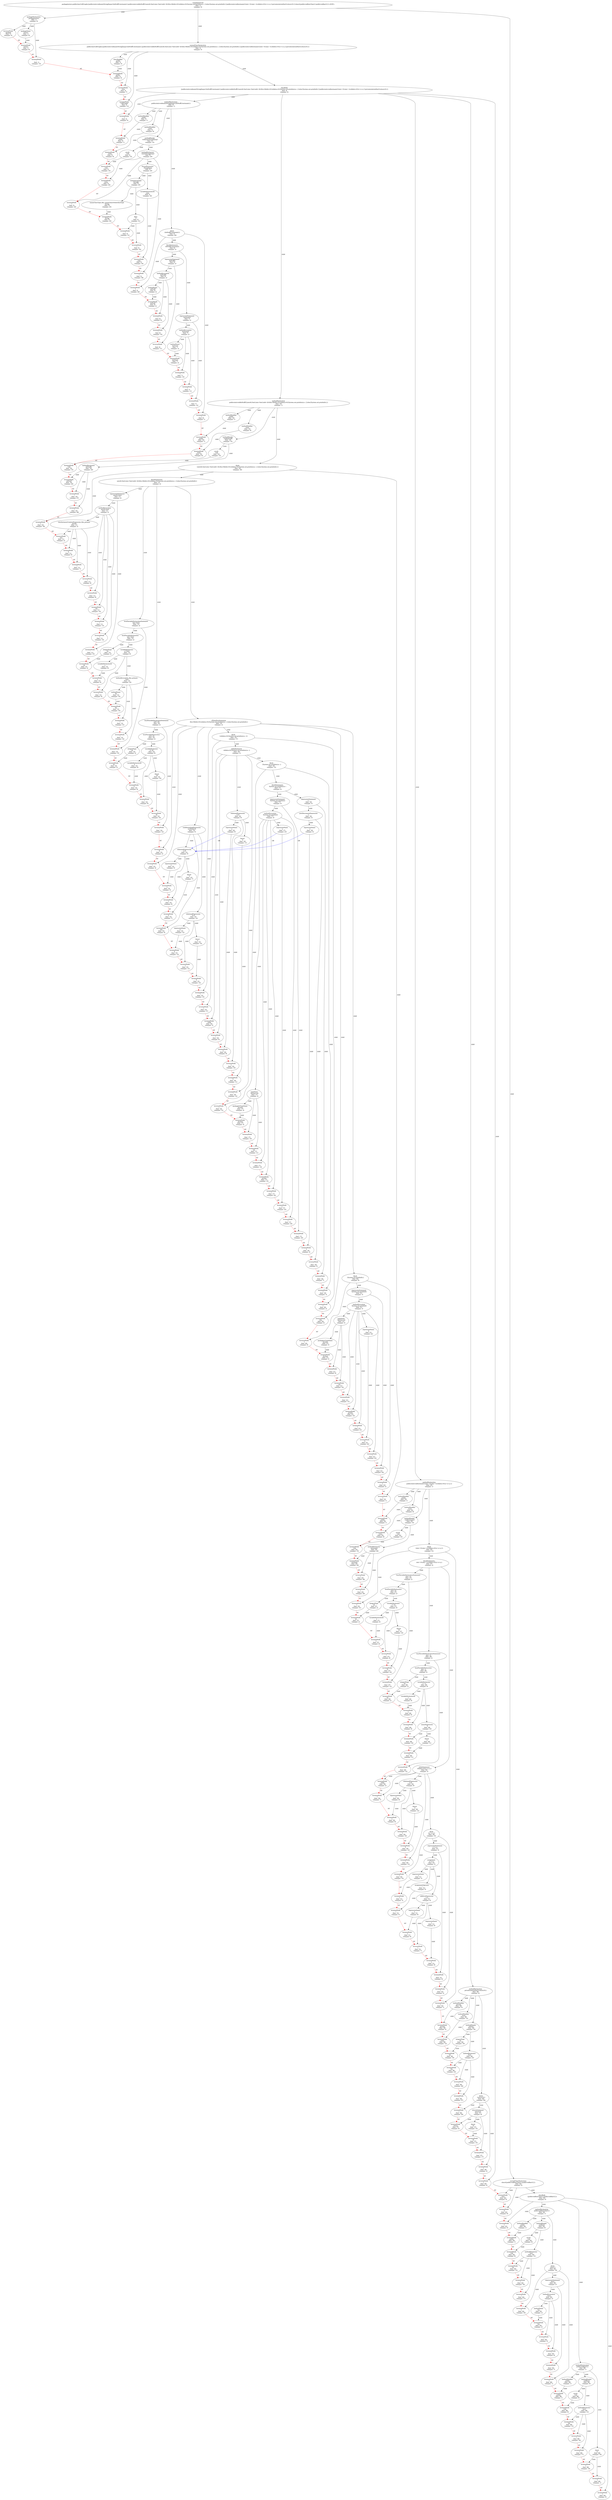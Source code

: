 digraph G {
00[label="compilationUnit\n packagetesters;publicclassCallGraphs{publicstaticvoidmain(String[]args){doStuff();testmain();}publicstaticvoiddoStuff(){newA().foo();inta=foo();intb=20;if(a>0&&b>0){while(a>0){System.out.println(a);a--;}}else{System.out.println(b);}}publicstaticvoidtestmain(){intx=10;inty=-4;while(x>0){x=x+y;}}privatestaticintfoo(){return10;}}classA{publicvoidfoo(){bar();}publicvoidbar(){}}<EOF>\n (line: 1)\n (charpos: 0) "]
11[label="packageDeclaration\n packagetesters;\n (line: 1)\n (charpos: 0) "]
22[label="terminalNode\n package\n (line: 1)\n (charpos: 0) "]
23[label="packageName\n testers\n (line: 1)\n (charpos: 8) "]
34[label="terminalNode\n testers\n (line: 1)\n (charpos: 8) "]
25[label="terminalNode\n ;\n (line: 1)\n (charpos: 15) "]
16[label="normalClassDeclaration\n publicclassCallGraphs{publicstaticvoidmain(String[]args){doStuff();testmain();}publicstaticvoiddoStuff(){newA().foo();inta=foo();intb=20;if(a>0&&b>0){while(a>0){System.out.println(a);a--;}}else{System.out.println(b);}}publicstaticvoidtestmain(){intx=10;inty=-4;while(x>0){x=x+y;}}privatestaticintfoo(){return10;}}\n (line: 3)\n (charpos: 0) "]
27[label="classModifier\n public\n (line: 3)\n (charpos: 0) "]
38[label="terminalNode\n public\n (line: 3)\n (charpos: 0) "]
29[label="terminalNode\n class\n (line: 3)\n (charpos: 7) "]
210[label="terminalNode\n CallGraphs\n (line: 3)\n (charpos: 13) "]
211[label="classBody\n {publicstaticvoidmain(String[]args){doStuff();testmain();}publicstaticvoiddoStuff(){newA().foo();inta=foo();intb=20;if(a>0&&b>0){while(a>0){System.out.println(a);a--;}}else{System.out.println(b);}}publicstaticvoidtestmain(){intx=10;inty=-4;while(x>0){x=x+y;}}privatestaticintfoo(){return10;}}\n (line: 4)\n (charpos: 0) "]
312[label="terminalNode\n {\n (line: 4)\n (charpos: 0) "]
313[label="methodDeclaration\n publicstaticvoidmain(String[]args){doStuff();testmain();}\n (line: 5)\n (charpos: 1) "]
414[label="methodModifier\n public\n (line: 5)\n (charpos: 1) "]
515[label="terminalNode\n public\n (line: 5)\n (charpos: 1) "]
416[label="methodModifier\n static\n (line: 5)\n (charpos: 8) "]
517[label="terminalNode\n static\n (line: 5)\n (charpos: 8) "]
418[label="methodHeader\n voidmain(String[]args)\n (line: 5)\n (charpos: 15) "]
519[label="result\n void\n (line: 5)\n (charpos: 15) "]
620[label="terminalNode\n void\n (line: 5)\n (charpos: 15) "]
521[label="methodDeclarator\n main(String[]args)\n (line: 5)\n (charpos: 20) "]
622[label="terminalNode\n main\n (line: 5)\n (charpos: 20) "]
623[label="terminalNode\n (\n (line: 5)\n (charpos: 24) "]
624[label="formalParameter\n String[]args\n (line: 5)\n (charpos: 25) "]
725[label="unannArrayType\n String[]\n (line: 5)\n (charpos: 25) "]
826[label="unannClassType_lfno_unannClassOrInterfaceType\n String\n (line: 5)\n (charpos: 25) "]
927[label="terminalNode\n String\n (line: 5)\n (charpos: 25) "]
828[label="dims\n []\n (line: 5)\n (charpos: 31) "]
929[label="terminalNode\n [\n (line: 5)\n (charpos: 31) "]
930[label="terminalNode\n ]\n (line: 5)\n (charpos: 32) "]
731[label="variableDeclaratorId\n args\n (line: 5)\n (charpos: 34) "]
832[label="terminalNode\n args\n (line: 5)\n (charpos: 34) "]
633[label="terminalNode\n )\n (line: 5)\n (charpos: 38) "]
434[label="block\n {doStuff();testmain();}\n (line: 5)\n (charpos: 40) "]
535[label="terminalNode\n {\n (line: 5)\n (charpos: 40) "]
536[label="blockStatements\n doStuff();testmain();\n (line: 6)\n (charpos: 2) "]
637[label="expressionStatement\n doStuff();\n (line: 6)\n (charpos: 2) "]
738[label="methodInvocation\n doStuff()\n (line: 6)\n (charpos: 2) "]
839[label="methodName\n doStuff\n (line: 6)\n (charpos: 2) "]
940[label="terminalNode\n doStuff\n (line: 6)\n (charpos: 2) "]
841[label="terminalNode\n (\n (line: 6)\n (charpos: 9) "]
842[label="terminalNode\n )\n (line: 6)\n (charpos: 10) "]
743[label="terminalNode\n ;\n (line: 6)\n (charpos: 11) "]
644[label="expressionStatement\n testmain();\n (line: 7)\n (charpos: 2) "]
745[label="methodInvocation\n testmain()\n (line: 7)\n (charpos: 2) "]
846[label="methodName\n testmain\n (line: 7)\n (charpos: 2) "]
947[label="terminalNode\n testmain\n (line: 7)\n (charpos: 2) "]
848[label="terminalNode\n (\n (line: 7)\n (charpos: 10) "]
849[label="terminalNode\n )\n (line: 7)\n (charpos: 11) "]
750[label="terminalNode\n ;\n (line: 7)\n (charpos: 12) "]
551[label="terminalNode\n }\n (line: 8)\n (charpos: 1) "]
352[label="methodDeclaration\n publicstaticvoiddoStuff(){newA().foo();inta=foo();intb=20;if(a>0&&b>0){while(a>0){System.out.println(a);a--;}}else{System.out.println(b);}}\n (line: 10)\n (charpos: 1) "]
453[label="methodModifier\n public\n (line: 10)\n (charpos: 1) "]
554[label="terminalNode\n public\n (line: 10)\n (charpos: 1) "]
455[label="methodModifier\n static\n (line: 10)\n (charpos: 8) "]
556[label="terminalNode\n static\n (line: 10)\n (charpos: 8) "]
457[label="methodHeader\n voiddoStuff()\n (line: 10)\n (charpos: 15) "]
558[label="result\n void\n (line: 10)\n (charpos: 15) "]
659[label="terminalNode\n void\n (line: 10)\n (charpos: 15) "]
560[label="methodDeclarator\n doStuff()\n (line: 10)\n (charpos: 20) "]
661[label="terminalNode\n doStuff\n (line: 10)\n (charpos: 20) "]
662[label="terminalNode\n (\n (line: 10)\n (charpos: 27) "]
663[label="terminalNode\n )\n (line: 10)\n (charpos: 28) "]
464[label="block\n {newA().foo();inta=foo();intb=20;if(a>0&&b>0){while(a>0){System.out.println(a);a--;}}else{System.out.println(b);}}\n (line: 10)\n (charpos: 30) "]
565[label="terminalNode\n {\n (line: 10)\n (charpos: 30) "]
566[label="blockStatements\n newA().foo();inta=foo();intb=20;if(a>0&&b>0){while(a>0){System.out.println(a);a--;}}else{System.out.println(b);}\n (line: 11)\n (charpos: 2) "]
667[label="expressionStatement\n newA().foo();\n (line: 11)\n (charpos: 2) "]
768[label="methodInvocation\n newA().foo()\n (line: 11)\n (charpos: 2) "]
869[label="classInstanceCreationExpression_lfno_primary\n newA()\n (line: 11)\n (charpos: 2) "]
970[label="terminalNode\n new\n (line: 11)\n (charpos: 2) "]
971[label="terminalNode\n A\n (line: 11)\n (charpos: 6) "]
972[label="terminalNode\n (\n (line: 11)\n (charpos: 7) "]
973[label="terminalNode\n )\n (line: 11)\n (charpos: 8) "]
874[label="terminalNode\n .\n (line: 11)\n (charpos: 9) "]
875[label="terminalNode\n foo\n (line: 11)\n (charpos: 10) "]
876[label="terminalNode\n (\n (line: 11)\n (charpos: 13) "]
877[label="terminalNode\n )\n (line: 11)\n (charpos: 14) "]
778[label="terminalNode\n ;\n (line: 11)\n (charpos: 15) "]
679[label="localVariableDeclarationStatement\n inta=foo();\n (line: 13)\n (charpos: 2) "]
780[label="localVariableDeclaration\n inta=foo()\n (line: 13)\n (charpos: 2) "]
881[label="integralType\n int\n (line: 13)\n (charpos: 2) "]
982[label="terminalNode\n int\n (line: 13)\n (charpos: 2) "]
883[label="variableDeclarator\n a=foo()\n (line: 13)\n (charpos: 6) "]
984[label="variableDeclaratorId\n a\n (line: 13)\n (charpos: 6) "]
1085[label="terminalNode\n a\n (line: 13)\n (charpos: 6) "]
986[label="terminalNode\n =\n (line: 13)\n (charpos: 8) "]
987[label="methodInvocation_lfno_primary\n foo()\n (line: 13)\n (charpos: 10) "]
1088[label="methodName\n foo\n (line: 13)\n (charpos: 10) "]
1189[label="terminalNode\n foo\n (line: 13)\n (charpos: 10) "]
1090[label="terminalNode\n (\n (line: 13)\n (charpos: 13) "]
1091[label="terminalNode\n )\n (line: 13)\n (charpos: 14) "]
792[label="terminalNode\n ;\n (line: 13)\n (charpos: 15) "]
693[label="localVariableDeclarationStatement\n intb=20;\n (line: 14)\n (charpos: 2) "]
794[label="localVariableDeclaration\n intb=20\n (line: 14)\n (charpos: 2) "]
895[label="integralType\n int\n (line: 14)\n (charpos: 2) "]
996[label="terminalNode\n int\n (line: 14)\n (charpos: 2) "]
897[label="variableDeclarator\n b=20\n (line: 14)\n (charpos: 6) "]
998[label="variableDeclaratorId\n b\n (line: 14)\n (charpos: 6) "]
1099[label="terminalNode\n b\n (line: 14)\n (charpos: 6) "]
9100[label="terminalNode\n =\n (line: 14)\n (charpos: 8) "]
9101[label="literal\n 20\n (line: 14)\n (charpos: 10) "]
10102[label="terminalNode\n 20\n (line: 14)\n (charpos: 10) "]
7103[label="terminalNode\n ;\n (line: 14)\n (charpos: 12) "]
6104[label="ifThenElseStatement\n if(a>0&&b>0){while(a>0){System.out.println(a);a--;}}else{System.out.println(b);}\n (line: 15)\n (charpos: 2) "]
7105[label="terminalNode\n if\n (line: 15)\n (charpos: 2) "]
7106[label="terminalNode\n (\n (line: 15)\n (charpos: 4) "]
7107[label="conditionalAndExpression\n a>0&&b>0\n (line: 15)\n (charpos: 5) "]
8108[label="relationalExpression\n a>0\n (line: 15)\n (charpos: 5) "]
9109[label="expressionName\n a\n (line: 15)\n (charpos: 5) "]
10110[label="terminalNode\n a\n (line: 15)\n (charpos: 5) "]
9111[label="terminalNode\n >\n (line: 15)\n (charpos: 6) "]
9112[label="literal\n 0\n (line: 15)\n (charpos: 7) "]
10113[label="terminalNode\n 0\n (line: 15)\n (charpos: 7) "]
8114[label="terminalNode\n &&\n (line: 15)\n (charpos: 9) "]
8115[label="relationalExpression\n b>0\n (line: 15)\n (charpos: 12) "]
9116[label="expressionName\n b\n (line: 15)\n (charpos: 12) "]
10117[label="terminalNode\n b\n (line: 15)\n (charpos: 12) "]
9118[label="terminalNode\n >\n (line: 15)\n (charpos: 13) "]
9119[label="literal\n 0\n (line: 15)\n (charpos: 14) "]
10120[label="terminalNode\n 0\n (line: 15)\n (charpos: 14) "]
7121[label="terminalNode\n )\n (line: 15)\n (charpos: 15) "]
7122[label="block\n {while(a>0){System.out.println(a);a--;}}\n (line: 15)\n (charpos: 17) "]
8123[label="terminalNode\n {\n (line: 15)\n (charpos: 17) "]
8124[label="whileStatement\n while(a>0){System.out.println(a);a--;}\n (line: 16)\n (charpos: 3) "]
9125[label="terminalNode\n while\n (line: 16)\n (charpos: 3) "]
9126[label="terminalNode\n (\n (line: 16)\n (charpos: 8) "]
9127[label="relationalExpression\n a>0\n (line: 16)\n (charpos: 9) "]
10128[label="expressionName\n a\n (line: 16)\n (charpos: 9) "]
11129[label="terminalNode\n a\n (line: 16)\n (charpos: 9) "]
10130[label="terminalNode\n >\n (line: 16)\n (charpos: 10) "]
10131[label="literal\n 0\n (line: 16)\n (charpos: 11) "]
11132[label="terminalNode\n 0\n (line: 16)\n (charpos: 11) "]
9133[label="terminalNode\n )\n (line: 16)\n (charpos: 12) "]
9134[label="block\n {System.out.println(a);a--;}\n (line: 16)\n (charpos: 13) "]
10135[label="terminalNode\n {\n (line: 16)\n (charpos: 13) "]
10136[label="blockStatements\n System.out.println(a);a--;\n (line: 17)\n (charpos: 4) "]
11137[label="expressionStatement\n System.out.println(a);\n (line: 17)\n (charpos: 4) "]
12138[label="methodInvocation\n System.out.println(a)\n (line: 17)\n (charpos: 4) "]
13139[label="typeName\n System.out\n (line: 17)\n (charpos: 4) "]
14140[label="packageOrTypeName\n System\n (line: 17)\n (charpos: 4) "]
15141[label="terminalNode\n System\n (line: 17)\n (charpos: 4) "]
14142[label="terminalNode\n .\n (line: 17)\n (charpos: 10) "]
14143[label="terminalNode\n out\n (line: 17)\n (charpos: 11) "]
13144[label="terminalNode\n .\n (line: 17)\n (charpos: 14) "]
13145[label="terminalNode\n println\n (line: 17)\n (charpos: 15) "]
13146[label="terminalNode\n (\n (line: 17)\n (charpos: 22) "]
13147[label="expressionName\n a\n (line: 17)\n (charpos: 23) "]
14148[label="terminalNode\n a\n (line: 17)\n (charpos: 23) "]
13149[label="terminalNode\n )\n (line: 17)\n (charpos: 24) "]
12150[label="terminalNode\n ;\n (line: 17)\n (charpos: 25) "]
11151[label="expressionStatement\n a--;\n (line: 18)\n (charpos: 4) "]
12152[label="postDecrementExpression\n a--\n (line: 18)\n (charpos: 4) "]
13153[label="expressionName\n a\n (line: 18)\n (charpos: 4) "]
14154[label="terminalNode\n a\n (line: 18)\n (charpos: 4) "]
13155[label="terminalNode\n --\n (line: 18)\n (charpos: 5) "]
12156[label="terminalNode\n ;\n (line: 18)\n (charpos: 7) "]
10157[label="terminalNode\n }\n (line: 19)\n (charpos: 3) "]
8158[label="terminalNode\n }\n (line: 20)\n (charpos: 2) "]
7159[label="terminalNode\n else\n (line: 20)\n (charpos: 4) "]
7160[label="block\n {System.out.println(b);}\n (line: 20)\n (charpos: 9) "]
8161[label="terminalNode\n {\n (line: 20)\n (charpos: 9) "]
8162[label="expressionStatement\n System.out.println(b);\n (line: 21)\n (charpos: 3) "]
9163[label="methodInvocation\n System.out.println(b)\n (line: 21)\n (charpos: 3) "]
10164[label="typeName\n System.out\n (line: 21)\n (charpos: 3) "]
11165[label="packageOrTypeName\n System\n (line: 21)\n (charpos: 3) "]
12166[label="terminalNode\n System\n (line: 21)\n (charpos: 3) "]
11167[label="terminalNode\n .\n (line: 21)\n (charpos: 9) "]
11168[label="terminalNode\n out\n (line: 21)\n (charpos: 10) "]
10169[label="terminalNode\n .\n (line: 21)\n (charpos: 13) "]
10170[label="terminalNode\n println\n (line: 21)\n (charpos: 14) "]
10171[label="terminalNode\n (\n (line: 21)\n (charpos: 21) "]
10172[label="expressionName\n b\n (line: 21)\n (charpos: 22) "]
11173[label="terminalNode\n b\n (line: 21)\n (charpos: 22) "]
10174[label="terminalNode\n )\n (line: 21)\n (charpos: 23) "]
9175[label="terminalNode\n ;\n (line: 21)\n (charpos: 24) "]
8176[label="terminalNode\n }\n (line: 22)\n (charpos: 2) "]
5177[label="terminalNode\n }\n (line: 23)\n (charpos: 1) "]
3178[label="methodDeclaration\n publicstaticvoidtestmain(){intx=10;inty=-4;while(x>0){x=x+y;}}\n (line: 25)\n (charpos: 1) "]
4179[label="methodModifier\n public\n (line: 25)\n (charpos: 1) "]
5180[label="terminalNode\n public\n (line: 25)\n (charpos: 1) "]
4181[label="methodModifier\n static\n (line: 25)\n (charpos: 8) "]
5182[label="terminalNode\n static\n (line: 25)\n (charpos: 8) "]
4183[label="methodHeader\n voidtestmain()\n (line: 25)\n (charpos: 15) "]
5184[label="result\n void\n (line: 25)\n (charpos: 15) "]
6185[label="terminalNode\n void\n (line: 25)\n (charpos: 15) "]
5186[label="methodDeclarator\n testmain()\n (line: 25)\n (charpos: 20) "]
6187[label="terminalNode\n testmain\n (line: 25)\n (charpos: 20) "]
6188[label="terminalNode\n (\n (line: 25)\n (charpos: 28) "]
6189[label="terminalNode\n )\n (line: 25)\n (charpos: 29) "]
4190[label="block\n {intx=10;inty=-4;while(x>0){x=x+y;}}\n (line: 25)\n (charpos: 31) "]
5191[label="terminalNode\n {\n (line: 25)\n (charpos: 31) "]
5192[label="blockStatements\n intx=10;inty=-4;while(x>0){x=x+y;}\n (line: 27)\n (charpos: 2) "]
6193[label="localVariableDeclarationStatement\n intx=10;\n (line: 27)\n (charpos: 2) "]
7194[label="localVariableDeclaration\n intx=10\n (line: 27)\n (charpos: 2) "]
8195[label="integralType\n int\n (line: 27)\n (charpos: 2) "]
9196[label="terminalNode\n int\n (line: 27)\n (charpos: 2) "]
8197[label="variableDeclarator\n x=10\n (line: 27)\n (charpos: 6) "]
9198[label="variableDeclaratorId\n x\n (line: 27)\n (charpos: 6) "]
10199[label="terminalNode\n x\n (line: 27)\n (charpos: 6) "]
9200[label="terminalNode\n =\n (line: 27)\n (charpos: 8) "]
9201[label="literal\n 10\n (line: 27)\n (charpos: 10) "]
10202[label="terminalNode\n 10\n (line: 27)\n (charpos: 10) "]
7203[label="terminalNode\n ;\n (line: 27)\n (charpos: 12) "]
6204[label="localVariableDeclarationStatement\n inty=-4;\n (line: 28)\n (charpos: 2) "]
7205[label="localVariableDeclaration\n inty=-4\n (line: 28)\n (charpos: 2) "]
8206[label="integralType\n int\n (line: 28)\n (charpos: 2) "]
9207[label="terminalNode\n int\n (line: 28)\n (charpos: 2) "]
8208[label="variableDeclarator\n y=-4\n (line: 28)\n (charpos: 6) "]
9209[label="variableDeclaratorId\n y\n (line: 28)\n (charpos: 6) "]
10210[label="terminalNode\n y\n (line: 28)\n (charpos: 6) "]
9211[label="terminalNode\n =\n (line: 28)\n (charpos: 8) "]
9212[label="unaryExpression\n -4\n (line: 28)\n (charpos: 10) "]
10213[label="terminalNode\n -\n (line: 28)\n (charpos: 10) "]
10214[label="literal\n 4\n (line: 28)\n (charpos: 11) "]
11215[label="terminalNode\n 4\n (line: 28)\n (charpos: 11) "]
7216[label="terminalNode\n ;\n (line: 28)\n (charpos: 12) "]
6217[label="whileStatement\n while(x>0){x=x+y;}\n (line: 30)\n (charpos: 2) "]
7218[label="terminalNode\n while\n (line: 30)\n (charpos: 2) "]
7219[label="terminalNode\n (\n (line: 30)\n (charpos: 7) "]
7220[label="relationalExpression\n x>0\n (line: 30)\n (charpos: 8) "]
8221[label="expressionName\n x\n (line: 30)\n (charpos: 8) "]
9222[label="terminalNode\n x\n (line: 30)\n (charpos: 8) "]
8223[label="terminalNode\n >\n (line: 30)\n (charpos: 10) "]
8224[label="literal\n 0\n (line: 30)\n (charpos: 12) "]
9225[label="terminalNode\n 0\n (line: 30)\n (charpos: 12) "]
7226[label="terminalNode\n )\n (line: 30)\n (charpos: 13) "]
7227[label="block\n {x=x+y;}\n (line: 30)\n (charpos: 15) "]
8228[label="terminalNode\n {\n (line: 30)\n (charpos: 15) "]
8229[label="expressionStatement\n x=x+y;\n (line: 31)\n (charpos: 3) "]
9230[label="assignment\n x=x+y\n (line: 31)\n (charpos: 3) "]
10231[label="expressionName\n x\n (line: 31)\n (charpos: 3) "]
11232[label="terminalNode\n x\n (line: 31)\n (charpos: 3) "]
10233[label="assignmentOperator\n =\n (line: 31)\n (charpos: 5) "]
11234[label="terminalNode\n =\n (line: 31)\n (charpos: 5) "]
10235[label="additiveExpression\n x+y\n (line: 31)\n (charpos: 6) "]
11236[label="expressionName\n x\n (line: 31)\n (charpos: 6) "]
12237[label="terminalNode\n x\n (line: 31)\n (charpos: 6) "]
11238[label="terminalNode\n +\n (line: 31)\n (charpos: 7) "]
11239[label="expressionName\n y\n (line: 31)\n (charpos: 8) "]
12240[label="terminalNode\n y\n (line: 31)\n (charpos: 8) "]
9241[label="terminalNode\n ;\n (line: 31)\n (charpos: 9) "]
8242[label="terminalNode\n }\n (line: 32)\n (charpos: 2) "]
5243[label="terminalNode\n }\n (line: 34)\n (charpos: 1) "]
3244[label="methodDeclaration\n privatestaticintfoo(){return10;}\n (line: 36)\n (charpos: 4) "]
4245[label="methodModifier\n private\n (line: 36)\n (charpos: 4) "]
5246[label="terminalNode\n private\n (line: 36)\n (charpos: 4) "]
4247[label="methodModifier\n static\n (line: 36)\n (charpos: 12) "]
5248[label="terminalNode\n static\n (line: 36)\n (charpos: 12) "]
4249[label="methodHeader\n intfoo()\n (line: 36)\n (charpos: 19) "]
5250[label="integralType\n int\n (line: 36)\n (charpos: 19) "]
6251[label="terminalNode\n int\n (line: 36)\n (charpos: 19) "]
5252[label="methodDeclarator\n foo()\n (line: 36)\n (charpos: 23) "]
6253[label="terminalNode\n foo\n (line: 36)\n (charpos: 23) "]
6254[label="terminalNode\n (\n (line: 36)\n (charpos: 26) "]
6255[label="terminalNode\n )\n (line: 36)\n (charpos: 27) "]
4256[label="block\n {return10;}\n (line: 36)\n (charpos: 29) "]
5257[label="terminalNode\n {\n (line: 36)\n (charpos: 29) "]
5258[label="returnStatement\n return10;\n (line: 37)\n (charpos: 8) "]
6259[label="terminalNode\n return\n (line: 37)\n (charpos: 8) "]
6260[label="literal\n 10\n (line: 37)\n (charpos: 15) "]
7261[label="terminalNode\n 10\n (line: 37)\n (charpos: 15) "]
6262[label="terminalNode\n ;\n (line: 37)\n (charpos: 17) "]
5263[label="terminalNode\n }\n (line: 38)\n (charpos: 4) "]
3264[label="terminalNode\n }\n (line: 40)\n (charpos: 0) "]
1265[label="normalClassDeclaration\n classA{publicvoidfoo(){bar();}publicvoidbar(){}}\n (line: 42)\n (charpos: 0) "]
2266[label="terminalNode\n class\n (line: 42)\n (charpos: 0) "]
2267[label="terminalNode\n A\n (line: 42)\n (charpos: 6) "]
2268[label="classBody\n {publicvoidfoo(){bar();}publicvoidbar(){}}\n (line: 43)\n (charpos: 0) "]
3269[label="terminalNode\n {\n (line: 43)\n (charpos: 0) "]
3270[label="methodDeclaration\n publicvoidfoo(){bar();}\n (line: 44)\n (charpos: 1) "]
4271[label="methodModifier\n public\n (line: 44)\n (charpos: 1) "]
5272[label="terminalNode\n public\n (line: 44)\n (charpos: 1) "]
4273[label="methodHeader\n voidfoo()\n (line: 44)\n (charpos: 8) "]
5274[label="result\n void\n (line: 44)\n (charpos: 8) "]
6275[label="terminalNode\n void\n (line: 44)\n (charpos: 8) "]
5276[label="methodDeclarator\n foo()\n (line: 44)\n (charpos: 13) "]
6277[label="terminalNode\n foo\n (line: 44)\n (charpos: 13) "]
6278[label="terminalNode\n (\n (line: 44)\n (charpos: 16) "]
6279[label="terminalNode\n )\n (line: 44)\n (charpos: 17) "]
4280[label="block\n {bar();}\n (line: 44)\n (charpos: 19) "]
5281[label="terminalNode\n {\n (line: 44)\n (charpos: 19) "]
5282[label="expressionStatement\n bar();\n (line: 45)\n (charpos: 2) "]
6283[label="methodInvocation\n bar()\n (line: 45)\n (charpos: 2) "]
7284[label="methodName\n bar\n (line: 45)\n (charpos: 2) "]
8285[label="terminalNode\n bar\n (line: 45)\n (charpos: 2) "]
7286[label="terminalNode\n (\n (line: 45)\n (charpos: 5) "]
7287[label="terminalNode\n )\n (line: 45)\n (charpos: 6) "]
6288[label="terminalNode\n ;\n (line: 45)\n (charpos: 7) "]
5289[label="terminalNode\n }\n (line: 46)\n (charpos: 1) "]
3290[label="methodDeclaration\n publicvoidbar(){}\n (line: 48)\n (charpos: 1) "]
4291[label="methodModifier\n public\n (line: 48)\n (charpos: 1) "]
5292[label="terminalNode\n public\n (line: 48)\n (charpos: 1) "]
4293[label="methodHeader\n voidbar()\n (line: 48)\n (charpos: 8) "]
5294[label="result\n void\n (line: 48)\n (charpos: 8) "]
6295[label="terminalNode\n void\n (line: 48)\n (charpos: 8) "]
5296[label="methodDeclarator\n bar()\n (line: 48)\n (charpos: 13) "]
6297[label="terminalNode\n bar\n (line: 48)\n (charpos: 13) "]
6298[label="terminalNode\n (\n (line: 48)\n (charpos: 16) "]
6299[label="terminalNode\n )\n (line: 48)\n (charpos: 17) "]
4300[label="block\n {}\n (line: 48)\n (charpos: 19) "]
5301[label="terminalNode\n {\n (line: 48)\n (charpos: 19) "]
5302[label="terminalNode\n }\n (line: 49)\n (charpos: 1) "]
3303[label="terminalNode\n }\n (line: 50)\n (charpos: 0) "]
00->11 [label=" child"]
11->22 [label=" child"]
11->23 [label=" child"]
23->34 [label=" child"]
11->25 [label=" child"]
00->16 [label=" child"]
16->27 [label=" child"]
27->38 [label=" child"]
16->29 [label=" child"]
16->210 [label=" child"]
16->211 [label=" child"]
211->312 [label=" child"]
211->313 [label=" child"]
313->414 [label=" child"]
414->515 [label=" child"]
313->416 [label=" child"]
416->517 [label=" child"]
313->418 [label=" child"]
418->519 [label=" child"]
519->620 [label=" child"]
418->521 [label=" child"]
521->622 [label=" child"]
521->623 [label=" child"]
521->624 [label=" child"]
624->725 [label=" child"]
725->826 [label=" child"]
826->927 [label=" child"]
725->828 [label=" child"]
828->929 [label=" child"]
828->930 [label=" child"]
624->731 [label=" child"]
731->832 [label=" child"]
521->633 [label=" child"]
313->434 [label=" child"]
434->535 [label=" child"]
434->536 [label=" child"]
536->637 [label=" child"]
637->738 [label=" child"]
738->839 [label=" child"]
839->940 [label=" child"]
738->841 [label=" child"]
738->842 [label=" child"]
637->743 [label=" child"]
536->644 [label=" child"]
644->745 [label=" child"]
745->846 [label=" child"]
846->947 [label=" child"]
745->848 [label=" child"]
745->849 [label=" child"]
644->750 [label=" child"]
434->551 [label=" child"]
211->352 [label=" child"]
352->453 [label=" child"]
453->554 [label=" child"]
352->455 [label=" child"]
455->556 [label=" child"]
352->457 [label=" child"]
457->558 [label=" child"]
558->659 [label=" child"]
457->560 [label=" child"]
560->661 [label=" child"]
560->662 [label=" child"]
560->663 [label=" child"]
352->464 [label=" child"]
464->565 [label=" child"]
464->566 [label=" child"]
566->667 [label=" child"]
667->768 [label=" child"]
768->869 [label=" child"]
869->970 [label=" child"]
869->971 [label=" child"]
869->972 [label=" child"]
869->973 [label=" child"]
768->874 [label=" child"]
768->875 [label=" child"]
768->876 [label=" child"]
768->877 [label=" child"]
667->778 [label=" child"]
566->679 [label=" child"]
679->780 [label=" child"]
780->881 [label=" child"]
881->982 [label=" child"]
780->883 [label=" child"]
883->984 [label=" child"]
984->1085 [label=" child"]
883->986 [label=" child"]
883->987 [label=" child"]
987->1088 [label=" child"]
1088->1189 [label=" child"]
987->1090 [label=" child"]
987->1091 [label=" child"]
679->792 [label=" child"]
566->693 [label=" child"]
693->794 [label=" child"]
794->895 [label=" child"]
895->996 [label=" child"]
794->897 [label=" child"]
897->998 [label=" child"]
998->1099 [label=" child"]
897->9100 [label=" child"]
897->9101 [label=" child"]
9101->10102 [label=" child"]
693->7103 [label=" child"]
566->6104 [label=" child"]
6104->7105 [label=" child"]
6104->7106 [label=" child"]
6104->7107 [label=" child"]
7107->8108 [label=" child"]
8108->9109 [label=" child"]
9109->10110 [label=" child"]
8108->9111 [label=" child"]
8108->9112 [label=" child"]
9112->10113 [label=" child"]
7107->8114 [label=" child"]
7107->8115 [label=" child"]
8115->9116 [label=" child"]
9116->10117 [label=" child"]
8115->9118 [label=" child"]
8115->9119 [label=" child"]
9119->10120 [label=" child"]
6104->7121 [label=" child"]
6104->7122 [label=" child"]
7122->8123 [label=" child"]
7122->8124 [label=" child"]
8124->9125 [label=" child"]
8124->9126 [label=" child"]
8124->9127 [label=" child"]
9127->10128 [label=" child"]
10128->11129 [label=" child"]
9127->10130 [label=" child"]
9127->10131 [label=" child"]
10131->11132 [label=" child"]
8124->9133 [label=" child"]
8124->9134 [label=" child"]
9134->10135 [label=" child"]
9134->10136 [label=" child"]
10136->11137 [label=" child"]
11137->12138 [label=" child"]
12138->13139 [label=" child"]
13139->14140 [label=" child"]
14140->15141 [label=" child"]
13139->14142 [label=" child"]
13139->14143 [label=" child"]
12138->13144 [label=" child"]
12138->13145 [label=" child"]
12138->13146 [label=" child"]
12138->13147 [label=" child"]
13147->14148 [label=" child"]
12138->13149 [label=" child"]
11137->12150 [label=" child"]
10136->11151 [label=" child"]
11151->12152 [label=" child"]
12152->13153 [label=" child"]
13153->14154 [label=" child"]
12152->13155 [label=" child"]
11151->12156 [label=" child"]
9134->10157 [label=" child"]
7122->8158 [label=" child"]
6104->7159 [label=" child"]
6104->7160 [label=" child"]
7160->8161 [label=" child"]
7160->8162 [label=" child"]
8162->9163 [label=" child"]
9163->10164 [label=" child"]
10164->11165 [label=" child"]
11165->12166 [label=" child"]
10164->11167 [label=" child"]
10164->11168 [label=" child"]
9163->10169 [label=" child"]
9163->10170 [label=" child"]
9163->10171 [label=" child"]
9163->10172 [label=" child"]
10172->11173 [label=" child"]
9163->10174 [label=" child"]
8162->9175 [label=" child"]
7160->8176 [label=" child"]
464->5177 [label=" child"]
211->3178 [label=" child"]
3178->4179 [label=" child"]
4179->5180 [label=" child"]
3178->4181 [label=" child"]
4181->5182 [label=" child"]
3178->4183 [label=" child"]
4183->5184 [label=" child"]
5184->6185 [label=" child"]
4183->5186 [label=" child"]
5186->6187 [label=" child"]
5186->6188 [label=" child"]
5186->6189 [label=" child"]
3178->4190 [label=" child"]
4190->5191 [label=" child"]
4190->5192 [label=" child"]
5192->6193 [label=" child"]
6193->7194 [label=" child"]
7194->8195 [label=" child"]
8195->9196 [label=" child"]
7194->8197 [label=" child"]
8197->9198 [label=" child"]
9198->10199 [label=" child"]
8197->9200 [label=" child"]
8197->9201 [label=" child"]
9201->10202 [label=" child"]
6193->7203 [label=" child"]
5192->6204 [label=" child"]
6204->7205 [label=" child"]
7205->8206 [label=" child"]
8206->9207 [label=" child"]
7205->8208 [label=" child"]
8208->9209 [label=" child"]
9209->10210 [label=" child"]
8208->9211 [label=" child"]
8208->9212 [label=" child"]
9212->10213 [label=" child"]
9212->10214 [label=" child"]
10214->11215 [label=" child"]
6204->7216 [label=" child"]
5192->6217 [label=" child"]
6217->7218 [label=" child"]
6217->7219 [label=" child"]
6217->7220 [label=" child"]
7220->8221 [label=" child"]
8221->9222 [label=" child"]
7220->8223 [label=" child"]
7220->8224 [label=" child"]
8224->9225 [label=" child"]
6217->7226 [label=" child"]
6217->7227 [label=" child"]
7227->8228 [label=" child"]
7227->8229 [label=" child"]
8229->9230 [label=" child"]
9230->10231 [label=" child"]
10231->11232 [label=" child"]
9230->10233 [label=" child"]
10233->11234 [label=" child"]
9230->10235 [label=" child"]
10235->11236 [label=" child"]
11236->12237 [label=" child"]
10235->11238 [label=" child"]
10235->11239 [label=" child"]
11239->12240 [label=" child"]
8229->9241 [label=" child"]
7227->8242 [label=" child"]
4190->5243 [label=" child"]
211->3244 [label=" child"]
3244->4245 [label=" child"]
4245->5246 [label=" child"]
3244->4247 [label=" child"]
4247->5248 [label=" child"]
3244->4249 [label=" child"]
4249->5250 [label=" child"]
5250->6251 [label=" child"]
4249->5252 [label=" child"]
5252->6253 [label=" child"]
5252->6254 [label=" child"]
5252->6255 [label=" child"]
3244->4256 [label=" child"]
4256->5257 [label=" child"]
4256->5258 [label=" child"]
5258->6259 [label=" child"]
5258->6260 [label=" child"]
6260->7261 [label=" child"]
5258->6262 [label=" child"]
4256->5263 [label=" child"]
211->3264 [label=" child"]
00->1265 [label=" child"]
1265->2266 [label=" child"]
1265->2267 [label=" child"]
1265->2268 [label=" child"]
2268->3269 [label=" child"]
2268->3270 [label=" child"]
3270->4271 [label=" child"]
4271->5272 [label=" child"]
3270->4273 [label=" child"]
4273->5274 [label=" child"]
5274->6275 [label=" child"]
4273->5276 [label=" child"]
5276->6277 [label=" child"]
5276->6278 [label=" child"]
5276->6279 [label=" child"]
3270->4280 [label=" child"]
4280->5281 [label=" child"]
4280->5282 [label=" child"]
5282->6283 [label=" child"]
6283->7284 [label=" child"]
7284->8285 [label=" child"]
6283->7286 [label=" child"]
6283->7287 [label=" child"]
5282->6288 [label=" child"]
4280->5289 [label=" child"]
2268->3290 [label=" child"]
3290->4291 [label=" child"]
4291->5292 [label=" child"]
3290->4293 [label=" child"]
4293->5294 [label=" child"]
5294->6295 [label=" child"]
4293->5296 [label=" child"]
5296->6297 [label=" child"]
5296->6298 [label=" child"]
5296->6299 [label=" child"]
3290->4300 [label=" child"]
4300->5301 [label=" child"]
4300->5302 [label=" child"]
2268->3303 [label=" child"]
22->34 [label=" NT", arrowhead="box", color="red"]
34->25 [label=" NT", arrowhead="box", color="red"]
25->38 [label=" NT", arrowhead="box", color="red"]
38->29 [label=" NT", arrowhead="box", color="red"]
29->210 [label=" NT", arrowhead="box", color="red"]
210->312 [label=" NT", arrowhead="box", color="red"]
312->515 [label=" NT", arrowhead="box", color="red"]
515->517 [label=" NT", arrowhead="box", color="red"]
517->620 [label=" NT", arrowhead="box", color="red"]
620->622 [label=" NT", arrowhead="box", color="red"]
622->623 [label=" NT", arrowhead="box", color="red"]
623->927 [label=" NT", arrowhead="box", color="red"]
927->929 [label=" NT", arrowhead="box", color="red"]
929->930 [label=" NT", arrowhead="box", color="red"]
930->832 [label=" NT", arrowhead="box", color="red"]
832->633 [label=" NT", arrowhead="box", color="red"]
633->535 [label=" NT", arrowhead="box", color="red"]
535->940 [label=" NT", arrowhead="box", color="red"]
940->841 [label=" NT", arrowhead="box", color="red"]
841->842 [label=" NT", arrowhead="box", color="red"]
842->743 [label=" NT", arrowhead="box", color="red"]
743->947 [label=" NT", arrowhead="box", color="red"]
947->848 [label=" NT", arrowhead="box", color="red"]
848->849 [label=" NT", arrowhead="box", color="red"]
849->750 [label=" NT", arrowhead="box", color="red"]
750->551 [label=" NT", arrowhead="box", color="red"]
551->554 [label=" NT", arrowhead="box", color="red"]
554->556 [label=" NT", arrowhead="box", color="red"]
556->659 [label=" NT", arrowhead="box", color="red"]
659->661 [label=" NT", arrowhead="box", color="red"]
661->662 [label=" NT", arrowhead="box", color="red"]
662->663 [label=" NT", arrowhead="box", color="red"]
663->565 [label=" NT", arrowhead="box", color="red"]
565->970 [label=" NT", arrowhead="box", color="red"]
970->971 [label=" NT", arrowhead="box", color="red"]
971->972 [label=" NT", arrowhead="box", color="red"]
972->973 [label=" NT", arrowhead="box", color="red"]
973->874 [label=" NT", arrowhead="box", color="red"]
874->875 [label=" NT", arrowhead="box", color="red"]
875->876 [label=" NT", arrowhead="box", color="red"]
876->877 [label=" NT", arrowhead="box", color="red"]
877->778 [label=" NT", arrowhead="box", color="red"]
778->982 [label=" NT", arrowhead="box", color="red"]
982->1085 [label=" NT", arrowhead="box", color="red"]
1085->986 [label=" NT", arrowhead="box", color="red"]
986->1189 [label=" NT", arrowhead="box", color="red"]
1189->1090 [label=" NT", arrowhead="box", color="red"]
1090->1091 [label=" NT", arrowhead="box", color="red"]
1091->792 [label=" NT", arrowhead="box", color="red"]
792->996 [label=" NT", arrowhead="box", color="red"]
996->1099 [label=" NT", arrowhead="box", color="red"]
1099->9100 [label=" NT", arrowhead="box", color="red"]
9100->10102 [label=" NT", arrowhead="box", color="red"]
10102->7103 [label=" NT", arrowhead="box", color="red"]
7103->7105 [label=" NT", arrowhead="box", color="red"]
7105->7106 [label=" NT", arrowhead="box", color="red"]
7106->10110 [label=" NT", arrowhead="box", color="red"]
10110->9111 [label=" NT", arrowhead="box", color="red"]
9111->10113 [label=" NT", arrowhead="box", color="red"]
10113->8114 [label=" NT", arrowhead="box", color="red"]
8114->10117 [label=" NT", arrowhead="box", color="red"]
10117->9118 [label=" NT", arrowhead="box", color="red"]
9118->10120 [label=" NT", arrowhead="box", color="red"]
10120->7121 [label=" NT", arrowhead="box", color="red"]
7121->8123 [label=" NT", arrowhead="box", color="red"]
8123->9125 [label=" NT", arrowhead="box", color="red"]
9125->9126 [label=" NT", arrowhead="box", color="red"]
9126->11129 [label=" NT", arrowhead="box", color="red"]
11129->10130 [label=" NT", arrowhead="box", color="red"]
10130->11132 [label=" NT", arrowhead="box", color="red"]
11132->9133 [label=" NT", arrowhead="box", color="red"]
9133->10135 [label=" NT", arrowhead="box", color="red"]
10135->15141 [label=" NT", arrowhead="box", color="red"]
15141->14142 [label=" NT", arrowhead="box", color="red"]
14142->14143 [label=" NT", arrowhead="box", color="red"]
14143->13144 [label=" NT", arrowhead="box", color="red"]
13144->13145 [label=" NT", arrowhead="box", color="red"]
13145->13146 [label=" NT", arrowhead="box", color="red"]
13146->14148 [label=" NT", arrowhead="box", color="red"]
14148->13149 [label=" NT", arrowhead="box", color="red"]
13149->12150 [label=" NT", arrowhead="box", color="red"]
12150->14154 [label=" NT", arrowhead="box", color="red"]
14154->13155 [label=" NT", arrowhead="box", color="red"]
13155->12156 [label=" NT", arrowhead="box", color="red"]
12156->10157 [label=" NT", arrowhead="box", color="red"]
10157->8158 [label=" NT", arrowhead="box", color="red"]
8158->7159 [label=" NT", arrowhead="box", color="red"]
7159->8161 [label=" NT", arrowhead="box", color="red"]
8161->12166 [label=" NT", arrowhead="box", color="red"]
12166->11167 [label=" NT", arrowhead="box", color="red"]
11167->11168 [label=" NT", arrowhead="box", color="red"]
11168->10169 [label=" NT", arrowhead="box", color="red"]
10169->10170 [label=" NT", arrowhead="box", color="red"]
10170->10171 [label=" NT", arrowhead="box", color="red"]
10171->11173 [label=" NT", arrowhead="box", color="red"]
11173->10174 [label=" NT", arrowhead="box", color="red"]
10174->9175 [label=" NT", arrowhead="box", color="red"]
9175->8176 [label=" NT", arrowhead="box", color="red"]
8176->5177 [label=" NT", arrowhead="box", color="red"]
5177->5180 [label=" NT", arrowhead="box", color="red"]
5180->5182 [label=" NT", arrowhead="box", color="red"]
5182->6185 [label=" NT", arrowhead="box", color="red"]
6185->6187 [label=" NT", arrowhead="box", color="red"]
6187->6188 [label=" NT", arrowhead="box", color="red"]
6188->6189 [label=" NT", arrowhead="box", color="red"]
6189->5191 [label=" NT", arrowhead="box", color="red"]
5191->9196 [label=" NT", arrowhead="box", color="red"]
9196->10199 [label=" NT", arrowhead="box", color="red"]
10199->9200 [label=" NT", arrowhead="box", color="red"]
9200->10202 [label=" NT", arrowhead="box", color="red"]
10202->7203 [label=" NT", arrowhead="box", color="red"]
7203->9207 [label=" NT", arrowhead="box", color="red"]
9207->10210 [label=" NT", arrowhead="box", color="red"]
10210->9211 [label=" NT", arrowhead="box", color="red"]
9211->10213 [label=" NT", arrowhead="box", color="red"]
10213->11215 [label=" NT", arrowhead="box", color="red"]
11215->7216 [label=" NT", arrowhead="box", color="red"]
7216->7218 [label=" NT", arrowhead="box", color="red"]
7218->7219 [label=" NT", arrowhead="box", color="red"]
7219->9222 [label=" NT", arrowhead="box", color="red"]
9222->8223 [label=" NT", arrowhead="box", color="red"]
8223->9225 [label=" NT", arrowhead="box", color="red"]
9225->7226 [label=" NT", arrowhead="box", color="red"]
7226->8228 [label=" NT", arrowhead="box", color="red"]
8228->11232 [label=" NT", arrowhead="box", color="red"]
11232->11234 [label=" NT", arrowhead="box", color="red"]
11234->12237 [label=" NT", arrowhead="box", color="red"]
12237->11238 [label=" NT", arrowhead="box", color="red"]
11238->12240 [label=" NT", arrowhead="box", color="red"]
12240->9241 [label=" NT", arrowhead="box", color="red"]
9241->8242 [label=" NT", arrowhead="box", color="red"]
8242->5243 [label=" NT", arrowhead="box", color="red"]
5243->5246 [label=" NT", arrowhead="box", color="red"]
5246->5248 [label=" NT", arrowhead="box", color="red"]
5248->6251 [label=" NT", arrowhead="box", color="red"]
6251->6253 [label=" NT", arrowhead="box", color="red"]
6253->6254 [label=" NT", arrowhead="box", color="red"]
6254->6255 [label=" NT", arrowhead="box", color="red"]
6255->5257 [label=" NT", arrowhead="box", color="red"]
5257->6259 [label=" NT", arrowhead="box", color="red"]
6259->7261 [label=" NT", arrowhead="box", color="red"]
7261->6262 [label=" NT", arrowhead="box", color="red"]
6262->5263 [label=" NT", arrowhead="box", color="red"]
5263->3264 [label=" NT", arrowhead="box", color="red"]
3264->2266 [label=" NT", arrowhead="box", color="red"]
2266->2267 [label=" NT", arrowhead="box", color="red"]
2267->3269 [label=" NT", arrowhead="box", color="red"]
3269->5272 [label=" NT", arrowhead="box", color="red"]
5272->6275 [label=" NT", arrowhead="box", color="red"]
6275->6277 [label=" NT", arrowhead="box", color="red"]
6277->6278 [label=" NT", arrowhead="box", color="red"]
6278->6279 [label=" NT", arrowhead="box", color="red"]
6279->5281 [label=" NT", arrowhead="box", color="red"]
5281->8285 [label=" NT", arrowhead="box", color="red"]
8285->7286 [label=" NT", arrowhead="box", color="red"]
7286->7287 [label=" NT", arrowhead="box", color="red"]
7287->6288 [label=" NT", arrowhead="box", color="red"]
6288->5289 [label=" NT", arrowhead="box", color="red"]
5289->5292 [label=" NT", arrowhead="box", color="red"]
5292->6295 [label=" NT", arrowhead="box", color="red"]
6295->6297 [label=" NT", arrowhead="box", color="red"]
6297->6298 [label=" NT", arrowhead="box", color="red"]
6298->6299 [label=" NT", arrowhead="box", color="red"]
6299->5301 [label=" NT", arrowhead="box", color="red"]
5301->5302 [label=" NT", arrowhead="box", color="red"]
5302->3303 [label=" NT", arrowhead="box", color="red"]
10128->8108 [label=" GB", color="blue"]
13147->8108 [label=" GB", color="blue"]
13153->8108 [label=" GB", color="blue"]
}
